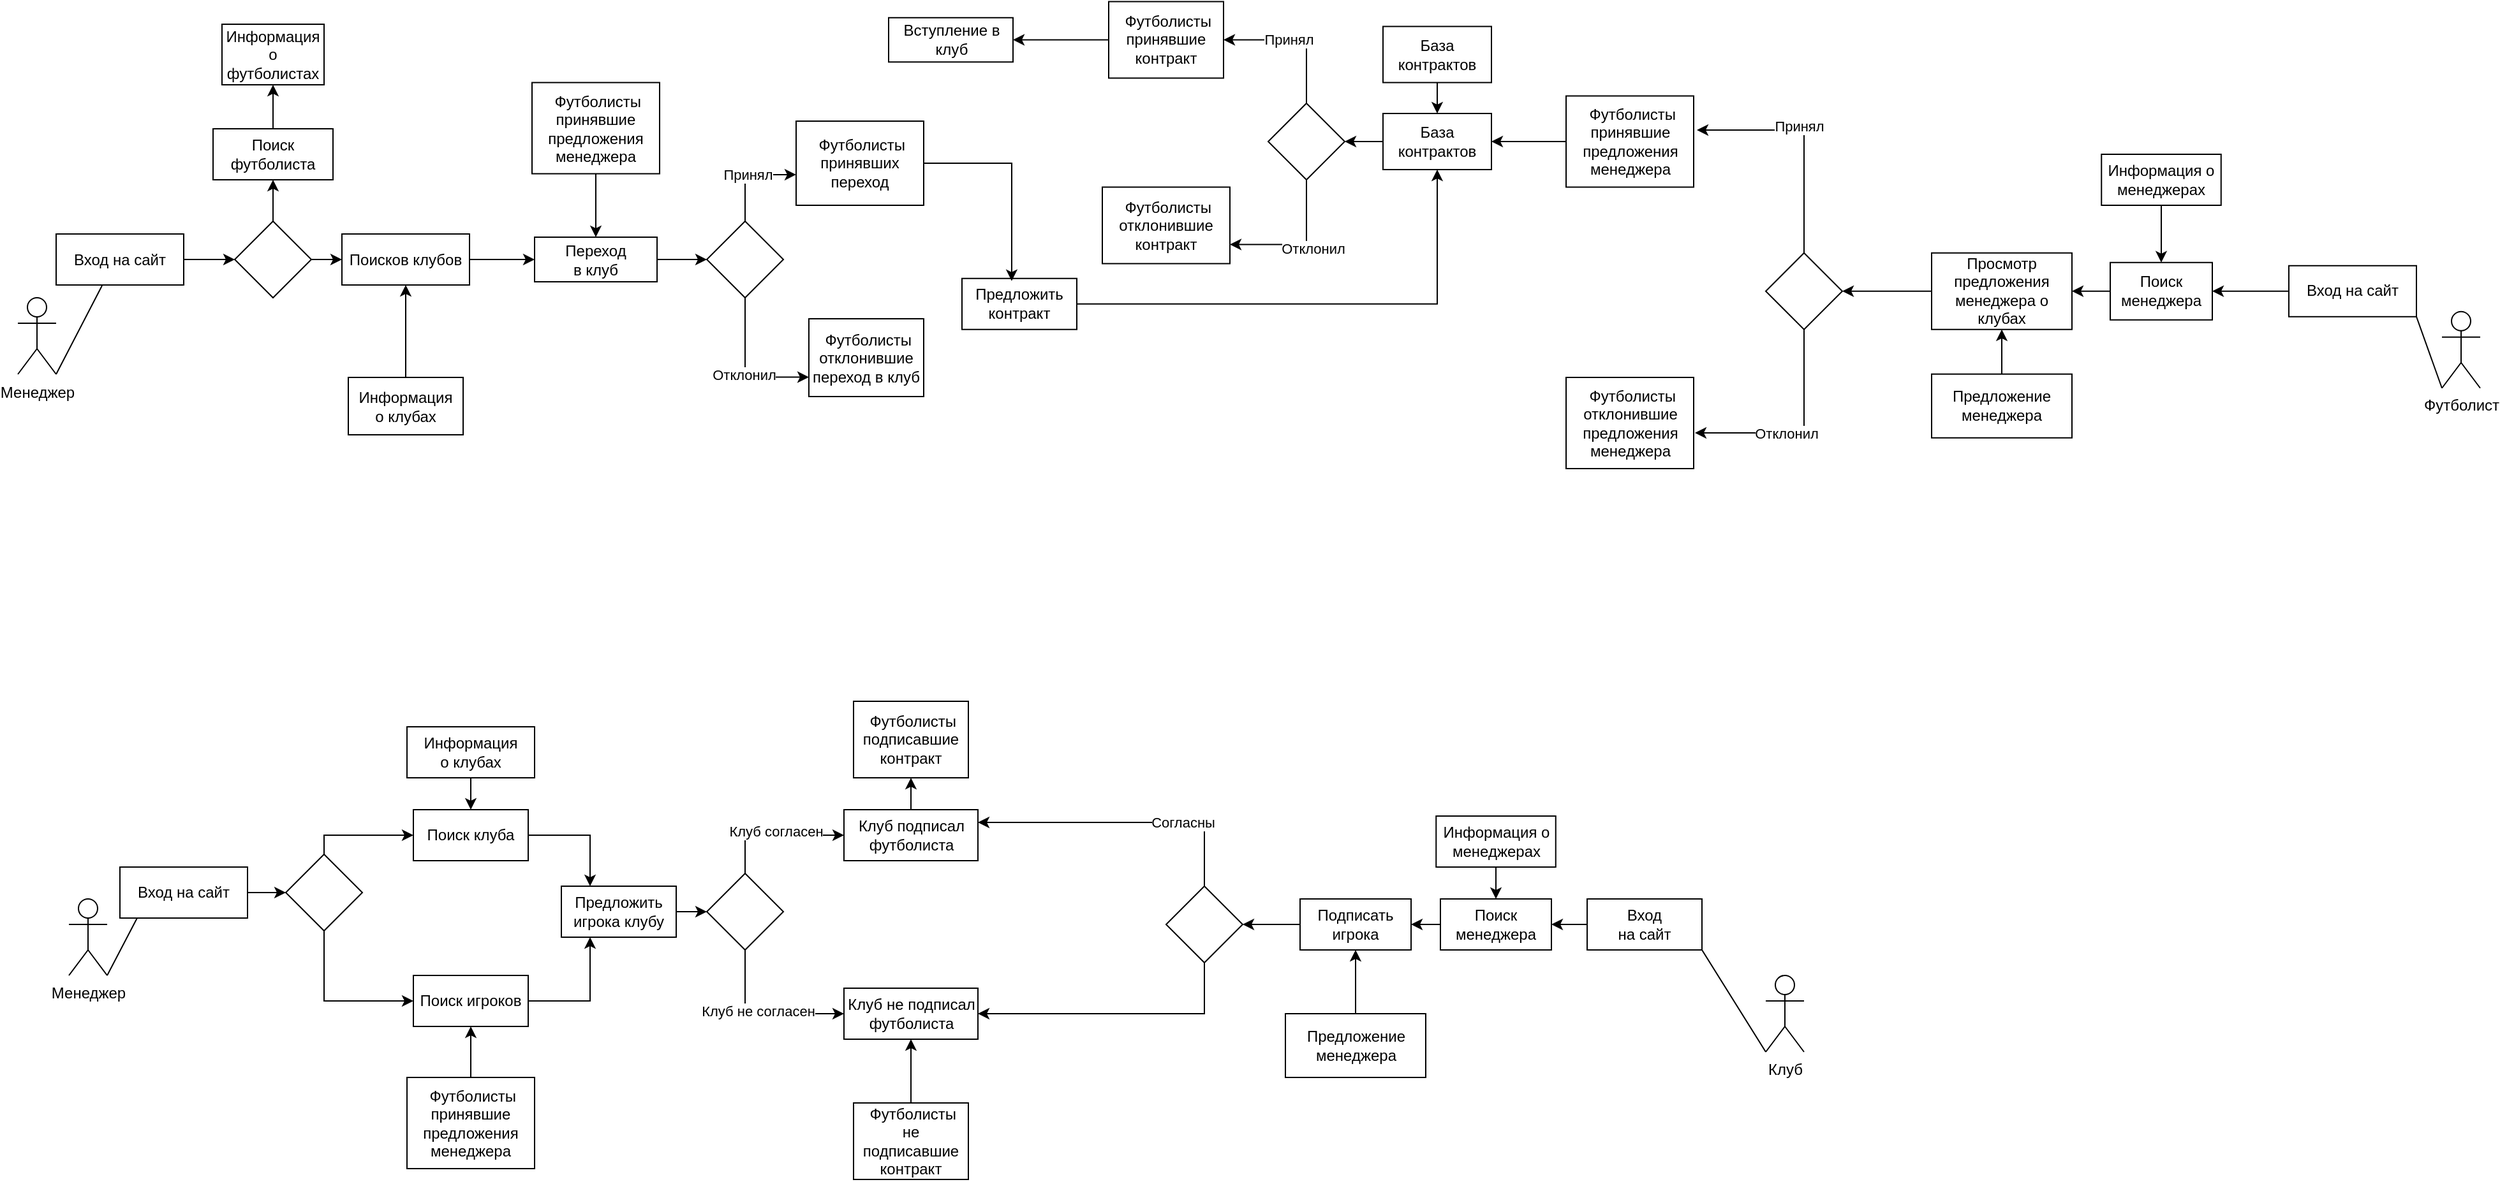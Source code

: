 <mxfile version="15.9.4" type="device" pages="2"><diagram id="Kd6FpQSvc8k47OfT94zk" name="Page-1"><mxGraphModel dx="1422" dy="762" grid="1" gridSize="10" guides="1" tooltips="1" connect="1" arrows="1" fold="1" page="1" pageScale="1" pageWidth="827" pageHeight="1169" math="0" shadow="0"><root><mxCell id="0"/><mxCell id="1" parent="0"/><mxCell id="1BQYp6ZSSE5NvDLDaz_q-97" value="Менеджер&lt;br&gt;" style="shape=umlActor;verticalLabelPosition=bottom;verticalAlign=top;html=1;outlineConnect=0;" parent="1" vertex="1"><mxGeometry x="20" y="248.5" width="30" height="60" as="geometry"/></mxCell><mxCell id="1BQYp6ZSSE5NvDLDaz_q-98" value="Вход на сайт" style="rounded=0;whiteSpace=wrap;html=1;" parent="1" vertex="1"><mxGeometry x="50" y="198.5" width="100" height="40" as="geometry"/></mxCell><mxCell id="1BQYp6ZSSE5NvDLDaz_q-99" value="Поиск&lt;br&gt;футболиста" style="rounded=0;whiteSpace=wrap;html=1;" parent="1" vertex="1"><mxGeometry x="173" y="116" width="94" height="40" as="geometry"/></mxCell><mxCell id="1BQYp6ZSSE5NvDLDaz_q-101" value="Информация&lt;br&gt;о футболистах" style="rounded=0;whiteSpace=wrap;html=1;" parent="1" vertex="1"><mxGeometry x="180" y="34" width="80" height="47.5" as="geometry"/></mxCell><mxCell id="rDL2SD6uhD3MmYDjRAub-15" value="" style="edgeStyle=orthogonalEdgeStyle;rounded=0;orthogonalLoop=1;jettySize=auto;html=1;" edge="1" parent="1" source="1BQYp6ZSSE5NvDLDaz_q-104" target="1BQYp6ZSSE5NvDLDaz_q-145"><mxGeometry relative="1" as="geometry"/></mxCell><mxCell id="1BQYp6ZSSE5NvDLDaz_q-104" value="Переход&lt;br&gt;в клуб" style="rounded=0;whiteSpace=wrap;html=1;" parent="1" vertex="1"><mxGeometry x="425" y="201" width="96" height="35" as="geometry"/></mxCell><mxCell id="1BQYp6ZSSE5NvDLDaz_q-105" style="edgeStyle=orthogonalEdgeStyle;rounded=0;orthogonalLoop=1;jettySize=auto;html=1;entryX=0.5;entryY=1;entryDx=0;entryDy=0;" parent="1" source="1BQYp6ZSSE5NvDLDaz_q-106" target="1BQYp6ZSSE5NvDLDaz_q-138" edge="1"><mxGeometry relative="1" as="geometry"/></mxCell><mxCell id="1BQYp6ZSSE5NvDLDaz_q-106" value="Информация&lt;br&gt;о клубах" style="rounded=0;whiteSpace=wrap;html=1;" parent="1" vertex="1"><mxGeometry x="279" y="311" width="90" height="45" as="geometry"/></mxCell><mxCell id="1BQYp6ZSSE5NvDLDaz_q-107" value="Футболист&lt;br&gt;" style="shape=umlActor;verticalLabelPosition=bottom;verticalAlign=top;html=1;outlineConnect=0;" parent="1" vertex="1"><mxGeometry x="1920" y="259.38" width="30" height="60" as="geometry"/></mxCell><mxCell id="1BQYp6ZSSE5NvDLDaz_q-109" value="Поиск&lt;br&gt;менеджера&lt;br&gt;" style="rounded=0;whiteSpace=wrap;html=1;" parent="1" vertex="1"><mxGeometry x="1660" y="220.88" width="80" height="45" as="geometry"/></mxCell><mxCell id="rDL2SD6uhD3MmYDjRAub-54" value="" style="edgeStyle=orthogonalEdgeStyle;rounded=0;orthogonalLoop=1;jettySize=auto;html=1;" edge="1" parent="1" source="1BQYp6ZSSE5NvDLDaz_q-111" target="1BQYp6ZSSE5NvDLDaz_q-109"><mxGeometry relative="1" as="geometry"/></mxCell><mxCell id="1BQYp6ZSSE5NvDLDaz_q-111" value="Информация о менеджерах&lt;br&gt;" style="rounded=0;whiteSpace=wrap;html=1;" parent="1" vertex="1"><mxGeometry x="1653.13" y="136" width="93.75" height="40" as="geometry"/></mxCell><mxCell id="rDL2SD6uhD3MmYDjRAub-22" value="" style="edgeStyle=orthogonalEdgeStyle;rounded=0;orthogonalLoop=1;jettySize=auto;html=1;" edge="1" parent="1" source="1BQYp6ZSSE5NvDLDaz_q-113" target="rDL2SD6uhD3MmYDjRAub-21"><mxGeometry relative="1" as="geometry"/></mxCell><mxCell id="1BQYp6ZSSE5NvDLDaz_q-113" value="Просмотр&lt;br&gt;предложения менеджера о клубах&lt;br&gt;" style="rounded=0;whiteSpace=wrap;html=1;" parent="1" vertex="1"><mxGeometry x="1520" y="213.38" width="110" height="60" as="geometry"/></mxCell><mxCell id="1BQYp6ZSSE5NvDLDaz_q-121" value="&amp;nbsp;Футболисты отклонившие&lt;br&gt;предложения&lt;br&gt;менеджера" style="rounded=0;whiteSpace=wrap;html=1;" parent="1" vertex="1"><mxGeometry x="1233.5" y="311" width="100" height="71.5" as="geometry"/></mxCell><mxCell id="1BQYp6ZSSE5NvDLDaz_q-127" style="edgeStyle=orthogonalEdgeStyle;rounded=0;orthogonalLoop=1;jettySize=auto;html=1;exitX=0.5;exitY=0;exitDx=0;exitDy=0;entryX=1;entryY=0.5;entryDx=0;entryDy=0;" parent="1" source="rDL2SD6uhD3MmYDjRAub-23" target="MPjLE14uqrJh6kyC45T2-15" edge="1"><mxGeometry relative="1" as="geometry"><Array as="points"><mxPoint x="1030" y="46"/></Array><mxPoint x="900" y="100" as="targetPoint"/><mxPoint x="1065" y="107.25" as="sourcePoint"/></mxGeometry></mxCell><mxCell id="1BQYp6ZSSE5NvDLDaz_q-128" value="Принял" style="edgeLabel;html=1;align=center;verticalAlign=middle;resizable=0;points=[];" parent="1BQYp6ZSSE5NvDLDaz_q-127" vertex="1" connectable="0"><mxGeometry x="0.103" y="-1" relative="1" as="geometry"><mxPoint as="offset"/></mxGeometry></mxCell><mxCell id="1BQYp6ZSSE5NvDLDaz_q-129" style="edgeStyle=orthogonalEdgeStyle;rounded=0;orthogonalLoop=1;jettySize=auto;html=1;exitX=0.5;exitY=1;exitDx=0;exitDy=0;entryX=1;entryY=0.75;entryDx=0;entryDy=0;" parent="1" source="rDL2SD6uhD3MmYDjRAub-23" target="1BQYp6ZSSE5NvDLDaz_q-134" edge="1"><mxGeometry relative="1" as="geometry"><mxPoint x="1065" y="157.25" as="sourcePoint"/><mxPoint x="1010" y="200" as="targetPoint"/><Array as="points"><mxPoint x="1040" y="205"/></Array></mxGeometry></mxCell><mxCell id="1BQYp6ZSSE5NvDLDaz_q-130" value="Отклонил" style="edgeLabel;html=1;align=center;verticalAlign=middle;resizable=0;points=[];" parent="1BQYp6ZSSE5NvDLDaz_q-129" vertex="1" connectable="0"><mxGeometry x="0.015" y="3" relative="1" as="geometry"><mxPoint as="offset"/></mxGeometry></mxCell><mxCell id="1BQYp6ZSSE5NvDLDaz_q-132" value="Вступление в клуб" style="rounded=0;whiteSpace=wrap;html=1;" parent="1" vertex="1"><mxGeometry x="702.5" y="28.88" width="97.5" height="34.75" as="geometry"/></mxCell><mxCell id="1BQYp6ZSSE5NvDLDaz_q-134" value="&amp;nbsp;Футболисты отклонившие&lt;br&gt;контракт" style="rounded=0;whiteSpace=wrap;html=1;" parent="1" vertex="1"><mxGeometry x="870" y="161.75" width="100" height="60" as="geometry"/></mxCell><mxCell id="rDL2SD6uhD3MmYDjRAub-32" value="" style="edgeStyle=orthogonalEdgeStyle;rounded=0;orthogonalLoop=1;jettySize=auto;html=1;" edge="1" parent="1" source="1BQYp6ZSSE5NvDLDaz_q-135" target="1BQYp6ZSSE5NvDLDaz_q-113"><mxGeometry relative="1" as="geometry"/></mxCell><mxCell id="1BQYp6ZSSE5NvDLDaz_q-135" value="Предложение менеджера" style="rounded=0;whiteSpace=wrap;html=1;" parent="1" vertex="1"><mxGeometry x="1520" y="308.38" width="110" height="50" as="geometry"/></mxCell><mxCell id="rDL2SD6uhD3MmYDjRAub-16" value="" style="edgeStyle=orthogonalEdgeStyle;rounded=0;orthogonalLoop=1;jettySize=auto;html=1;" edge="1" parent="1" source="1BQYp6ZSSE5NvDLDaz_q-138" target="1BQYp6ZSSE5NvDLDaz_q-104"><mxGeometry relative="1" as="geometry"/></mxCell><mxCell id="1BQYp6ZSSE5NvDLDaz_q-138" value="Поисков клубов" style="rounded=0;whiteSpace=wrap;html=1;" parent="1" vertex="1"><mxGeometry x="274" y="198.5" width="100" height="40" as="geometry"/></mxCell><mxCell id="1BQYp6ZSSE5NvDLDaz_q-141" style="edgeStyle=orthogonalEdgeStyle;rounded=0;orthogonalLoop=1;jettySize=auto;html=1;exitX=0.5;exitY=1;exitDx=0;exitDy=0;entryX=0;entryY=0.75;entryDx=0;entryDy=0;" parent="1" source="1BQYp6ZSSE5NvDLDaz_q-145" target="1BQYp6ZSSE5NvDLDaz_q-148" edge="1"><mxGeometry relative="1" as="geometry"/></mxCell><mxCell id="1BQYp6ZSSE5NvDLDaz_q-142" value="Отклонил" style="edgeLabel;html=1;align=center;verticalAlign=middle;resizable=0;points=[];" parent="1BQYp6ZSSE5NvDLDaz_q-141" vertex="1" connectable="0"><mxGeometry x="0.065" y="-1" relative="1" as="geometry"><mxPoint as="offset"/></mxGeometry></mxCell><mxCell id="1BQYp6ZSSE5NvDLDaz_q-145" value="" style="rhombus;whiteSpace=wrap;html=1;" parent="1" vertex="1"><mxGeometry x="560" y="188.5" width="60" height="60" as="geometry"/></mxCell><mxCell id="1BQYp6ZSSE5NvDLDaz_q-146" value="Предложить&lt;br&gt;контракт" style="rounded=0;whiteSpace=wrap;html=1;" parent="1" vertex="1"><mxGeometry x="760" y="233.38" width="90" height="40" as="geometry"/></mxCell><mxCell id="1BQYp6ZSSE5NvDLDaz_q-148" value="&amp;nbsp;Футболисты отклонившие&lt;br&gt;переход в клуб" style="rounded=0;whiteSpace=wrap;html=1;" parent="1" vertex="1"><mxGeometry x="640" y="265" width="90" height="61" as="geometry"/></mxCell><mxCell id="1BQYp6ZSSE5NvDLDaz_q-152" value="Клуб" style="shape=umlActor;verticalLabelPosition=bottom;verticalAlign=top;html=1;outlineConnect=0;" parent="1" vertex="1"><mxGeometry x="1390" y="780" width="30" height="60" as="geometry"/></mxCell><mxCell id="rDL2SD6uhD3MmYDjRAub-79" value="" style="edgeStyle=orthogonalEdgeStyle;rounded=0;orthogonalLoop=1;jettySize=auto;html=1;" edge="1" parent="1" source="1BQYp6ZSSE5NvDLDaz_q-153" target="1BQYp6ZSSE5NvDLDaz_q-155"><mxGeometry relative="1" as="geometry"/></mxCell><mxCell id="1BQYp6ZSSE5NvDLDaz_q-153" value="Вход&lt;br&gt;на сайт" style="rounded=0;whiteSpace=wrap;html=1;" parent="1" vertex="1"><mxGeometry x="1250" y="720" width="90" height="40" as="geometry"/></mxCell><mxCell id="rDL2SD6uhD3MmYDjRAub-87" value="" style="edgeStyle=orthogonalEdgeStyle;rounded=0;orthogonalLoop=1;jettySize=auto;html=1;" edge="1" parent="1" source="1BQYp6ZSSE5NvDLDaz_q-155" target="rDL2SD6uhD3MmYDjRAub-86"><mxGeometry relative="1" as="geometry"/></mxCell><mxCell id="1BQYp6ZSSE5NvDLDaz_q-155" value="Поиск&lt;br&gt;менеджера" style="rounded=0;whiteSpace=wrap;html=1;" parent="1" vertex="1"><mxGeometry x="1135" y="720" width="87" height="40" as="geometry"/></mxCell><mxCell id="1BQYp6ZSSE5NvDLDaz_q-157" value="" style="endArrow=none;html=1;entryX=1;entryY=1;entryDx=0;entryDy=0;exitX=0;exitY=1;exitDx=0;exitDy=0;exitPerimeter=0;" parent="1" source="1BQYp6ZSSE5NvDLDaz_q-152" target="1BQYp6ZSSE5NvDLDaz_q-153" edge="1"><mxGeometry width="50" height="50" relative="1" as="geometry"><mxPoint x="1290" y="870" as="sourcePoint"/><mxPoint x="1340" y="820" as="targetPoint"/></mxGeometry></mxCell><mxCell id="1BQYp6ZSSE5NvDLDaz_q-160" value="Менеджер" style="shape=umlActor;verticalLabelPosition=bottom;verticalAlign=top;html=1;outlineConnect=0;" parent="1" vertex="1"><mxGeometry x="60" y="720" width="30" height="60" as="geometry"/></mxCell><mxCell id="1BQYp6ZSSE5NvDLDaz_q-164" value="" style="endArrow=none;html=1;entryX=0.14;entryY=0.975;entryDx=0;entryDy=0;exitX=1;exitY=1;exitDx=0;exitDy=0;exitPerimeter=0;entryPerimeter=0;" parent="1" source="1BQYp6ZSSE5NvDLDaz_q-160" target="rDL2SD6uhD3MmYDjRAub-20" edge="1"><mxGeometry width="50" height="50" relative="1" as="geometry"><mxPoint x="205" y="805" as="sourcePoint"/><mxPoint x="135" y="765" as="targetPoint"/></mxGeometry></mxCell><mxCell id="1BQYp6ZSSE5NvDLDaz_q-165" style="edgeStyle=orthogonalEdgeStyle;rounded=0;orthogonalLoop=1;jettySize=auto;html=1;exitX=1;exitY=0.5;exitDx=0;exitDy=0;entryX=0.25;entryY=0;entryDx=0;entryDy=0;" parent="1" source="1BQYp6ZSSE5NvDLDaz_q-166" target="1BQYp6ZSSE5NvDLDaz_q-173" edge="1"><mxGeometry relative="1" as="geometry"/></mxCell><mxCell id="1BQYp6ZSSE5NvDLDaz_q-166" value="Поиск клуба" style="rounded=0;whiteSpace=wrap;html=1;" parent="1" vertex="1"><mxGeometry x="330" y="650" width="90" height="40" as="geometry"/></mxCell><mxCell id="rDL2SD6uhD3MmYDjRAub-30" value="" style="edgeStyle=orthogonalEdgeStyle;rounded=0;orthogonalLoop=1;jettySize=auto;html=1;" edge="1" parent="1" source="1BQYp6ZSSE5NvDLDaz_q-168" target="1BQYp6ZSSE5NvDLDaz_q-166"><mxGeometry relative="1" as="geometry"/></mxCell><mxCell id="1BQYp6ZSSE5NvDLDaz_q-168" value="Информация&lt;br&gt;о клубах&lt;br&gt;" style="rounded=0;whiteSpace=wrap;html=1;" parent="1" vertex="1"><mxGeometry x="325" y="585" width="100" height="40" as="geometry"/></mxCell><mxCell id="1BQYp6ZSSE5NvDLDaz_q-172" style="edgeStyle=orthogonalEdgeStyle;rounded=0;orthogonalLoop=1;jettySize=auto;html=1;entryX=0;entryY=0.5;entryDx=0;entryDy=0;" parent="1" source="1BQYp6ZSSE5NvDLDaz_q-173" target="1BQYp6ZSSE5NvDLDaz_q-179" edge="1"><mxGeometry relative="1" as="geometry"/></mxCell><mxCell id="1BQYp6ZSSE5NvDLDaz_q-173" value="Предложить игрока клубу" style="rounded=0;whiteSpace=wrap;html=1;" parent="1" vertex="1"><mxGeometry x="446" y="710" width="90" height="40" as="geometry"/></mxCell><mxCell id="1BQYp6ZSSE5NvDLDaz_q-175" style="edgeStyle=orthogonalEdgeStyle;rounded=0;orthogonalLoop=1;jettySize=auto;html=1;exitX=0.5;exitY=0;exitDx=0;exitDy=0;entryX=0;entryY=0.5;entryDx=0;entryDy=0;" parent="1" source="1BQYp6ZSSE5NvDLDaz_q-179" target="1BQYp6ZSSE5NvDLDaz_q-180" edge="1"><mxGeometry relative="1" as="geometry"/></mxCell><mxCell id="1BQYp6ZSSE5NvDLDaz_q-176" value="Клуб согласен" style="edgeLabel;html=1;align=center;verticalAlign=middle;resizable=0;points=[];" parent="1BQYp6ZSSE5NvDLDaz_q-175" vertex="1" connectable="0"><mxGeometry x="0.005" y="3" relative="1" as="geometry"><mxPoint as="offset"/></mxGeometry></mxCell><mxCell id="1BQYp6ZSSE5NvDLDaz_q-179" value="" style="rhombus;whiteSpace=wrap;html=1;" parent="1" vertex="1"><mxGeometry x="560" y="700" width="60" height="60" as="geometry"/></mxCell><mxCell id="rDL2SD6uhD3MmYDjRAub-68" value="" style="edgeStyle=orthogonalEdgeStyle;rounded=0;orthogonalLoop=1;jettySize=auto;html=1;" edge="1" parent="1" source="1BQYp6ZSSE5NvDLDaz_q-180" target="rDL2SD6uhD3MmYDjRAub-63"><mxGeometry relative="1" as="geometry"/></mxCell><mxCell id="1BQYp6ZSSE5NvDLDaz_q-180" value="Клуб подписал&lt;br&gt;футболиста" style="rounded=0;whiteSpace=wrap;html=1;" parent="1" vertex="1"><mxGeometry x="667.5" y="650" width="105" height="40" as="geometry"/></mxCell><mxCell id="1BQYp6ZSSE5NvDLDaz_q-185" style="edgeStyle=orthogonalEdgeStyle;rounded=0;orthogonalLoop=1;jettySize=auto;html=1;exitX=0.5;exitY=0;exitDx=0;exitDy=0;entryX=1;entryY=0.25;entryDx=0;entryDy=0;" parent="1" source="rDL2SD6uhD3MmYDjRAub-89" target="1BQYp6ZSSE5NvDLDaz_q-180" edge="1"><mxGeometry relative="1" as="geometry"><mxPoint x="965" y="717.5" as="sourcePoint"/></mxGeometry></mxCell><mxCell id="rDL2SD6uhD3MmYDjRAub-90" value="Согласны" style="edgeLabel;html=1;align=center;verticalAlign=middle;resizable=0;points=[];" vertex="1" connectable="0" parent="1BQYp6ZSSE5NvDLDaz_q-185"><mxGeometry x="-0.411" relative="1" as="geometry"><mxPoint as="offset"/></mxGeometry></mxCell><mxCell id="MPjLE14uqrJh6kyC45T2-1" value="" style="rhombus;whiteSpace=wrap;html=1;" parent="1" vertex="1"><mxGeometry x="190" y="188.5" width="60" height="60" as="geometry"/></mxCell><mxCell id="MPjLE14uqrJh6kyC45T2-4" value="" style="endArrow=classic;html=1;rounded=0;entryX=0.5;entryY=1;entryDx=0;entryDy=0;exitX=0.5;exitY=0;exitDx=0;exitDy=0;" parent="1" source="MPjLE14uqrJh6kyC45T2-1" target="1BQYp6ZSSE5NvDLDaz_q-99" edge="1"><mxGeometry width="50" height="50" relative="1" as="geometry"><mxPoint x="150" y="220" as="sourcePoint"/><mxPoint x="200" y="170" as="targetPoint"/></mxGeometry></mxCell><mxCell id="MPjLE14uqrJh6kyC45T2-5" value="" style="endArrow=classic;html=1;rounded=0;entryX=0.5;entryY=1;entryDx=0;entryDy=0;exitX=0.5;exitY=0;exitDx=0;exitDy=0;" parent="1" source="1BQYp6ZSSE5NvDLDaz_q-99" target="1BQYp6ZSSE5NvDLDaz_q-101" edge="1"><mxGeometry width="50" height="50" relative="1" as="geometry"><mxPoint x="90" y="180" as="sourcePoint"/><mxPoint x="140" y="130" as="targetPoint"/></mxGeometry></mxCell><mxCell id="MPjLE14uqrJh6kyC45T2-6" value="" style="endArrow=classic;html=1;rounded=0;entryX=0;entryY=0.5;entryDx=0;entryDy=0;exitX=1;exitY=0.5;exitDx=0;exitDy=0;" parent="1" source="MPjLE14uqrJh6kyC45T2-1" target="1BQYp6ZSSE5NvDLDaz_q-138" edge="1"><mxGeometry width="50" height="50" relative="1" as="geometry"><mxPoint x="200" y="340" as="sourcePoint"/><mxPoint x="250" y="290" as="targetPoint"/></mxGeometry></mxCell><mxCell id="MPjLE14uqrJh6kyC45T2-13" value="&amp;nbsp;Футболисты&lt;br&gt;принявших переход" style="rounded=0;whiteSpace=wrap;html=1;" parent="1" vertex="1"><mxGeometry x="630" y="110" width="100" height="66" as="geometry"/></mxCell><mxCell id="MPjLE14uqrJh6kyC45T2-15" value="&amp;nbsp;Футболисты&lt;br&gt;принявшие контракт" style="rounded=0;whiteSpace=wrap;html=1;" parent="1" vertex="1"><mxGeometry x="875" y="16.25" width="90" height="60" as="geometry"/></mxCell><mxCell id="MPjLE14uqrJh6kyC45T2-16" value="" style="endArrow=classic;html=1;rounded=0;entryX=1;entryY=0.5;entryDx=0;entryDy=0;exitX=0;exitY=0.5;exitDx=0;exitDy=0;" parent="1" source="MPjLE14uqrJh6kyC45T2-15" target="1BQYp6ZSSE5NvDLDaz_q-132" edge="1"><mxGeometry width="50" height="50" relative="1" as="geometry"><mxPoint x="850" y="120" as="sourcePoint"/><mxPoint x="900" y="70" as="targetPoint"/></mxGeometry></mxCell><mxCell id="rDL2SD6uhD3MmYDjRAub-53" value="" style="edgeStyle=orthogonalEdgeStyle;rounded=0;orthogonalLoop=1;jettySize=auto;html=1;" edge="1" parent="1" source="MPjLE14uqrJh6kyC45T2-19" target="rDL2SD6uhD3MmYDjRAub-36"><mxGeometry relative="1" as="geometry"/></mxCell><mxCell id="MPjLE14uqrJh6kyC45T2-19" value="База &lt;br&gt;контрактов" style="rounded=0;whiteSpace=wrap;html=1;" parent="1" vertex="1"><mxGeometry x="1090" y="35.75" width="85" height="44" as="geometry"/></mxCell><mxCell id="eoF4LN6SaULlNVeUeDmT-4" value="Принял" style="endArrow=classic;html=1;rounded=0;exitX=0.5;exitY=0;exitDx=0;exitDy=0;edgeStyle=orthogonalEdgeStyle;entryX=0;entryY=0.636;entryDx=0;entryDy=0;entryPerimeter=0;" parent="1" source="1BQYp6ZSSE5NvDLDaz_q-145" target="MPjLE14uqrJh6kyC45T2-13" edge="1"><mxGeometry width="50" height="50" relative="1" as="geometry"><mxPoint x="530" y="170" as="sourcePoint"/><mxPoint x="580" y="120" as="targetPoint"/></mxGeometry></mxCell><mxCell id="eoF4LN6SaULlNVeUeDmT-13" value="" style="endArrow=classic;html=1;rounded=0;edgeStyle=orthogonalEdgeStyle;exitX=1;exitY=0.5;exitDx=0;exitDy=0;entryX=0.433;entryY=0.05;entryDx=0;entryDy=0;entryPerimeter=0;" parent="1" source="MPjLE14uqrJh6kyC45T2-13" target="1BQYp6ZSSE5NvDLDaz_q-146" edge="1"><mxGeometry width="50" height="50" relative="1" as="geometry"><mxPoint x="770" y="160" as="sourcePoint"/><mxPoint x="820" y="110" as="targetPoint"/></mxGeometry></mxCell><mxCell id="eoF4LN6SaULlNVeUeDmT-15" value="" style="endArrow=classic;html=1;rounded=0;edgeStyle=orthogonalEdgeStyle;exitX=0.5;exitY=1;exitDx=0;exitDy=0;entryX=1.01;entryY=0.608;entryDx=0;entryDy=0;entryPerimeter=0;" parent="1" source="rDL2SD6uhD3MmYDjRAub-21" target="1BQYp6ZSSE5NvDLDaz_q-121" edge="1"><mxGeometry width="50" height="50" relative="1" as="geometry"><mxPoint x="1421.5" y="278.38" as="sourcePoint"/><mxPoint x="1430" y="308.38" as="targetPoint"/></mxGeometry></mxCell><mxCell id="rDL2SD6uhD3MmYDjRAub-51" value="Отклонил" style="edgeLabel;html=1;align=center;verticalAlign=middle;resizable=0;points=[];" vertex="1" connectable="0" parent="eoF4LN6SaULlNVeUeDmT-15"><mxGeometry x="0.142" relative="1" as="geometry"><mxPoint as="offset"/></mxGeometry></mxCell><mxCell id="rDL2SD6uhD3MmYDjRAub-2" value="" style="endArrow=classic;html=1;rounded=0;exitX=1;exitY=0.5;exitDx=0;exitDy=0;entryX=0;entryY=0.5;entryDx=0;entryDy=0;" edge="1" parent="1" source="1BQYp6ZSSE5NvDLDaz_q-98" target="MPjLE14uqrJh6kyC45T2-1"><mxGeometry width="50" height="50" relative="1" as="geometry"><mxPoint x="150" y="320" as="sourcePoint"/><mxPoint x="200" y="270" as="targetPoint"/></mxGeometry></mxCell><mxCell id="rDL2SD6uhD3MmYDjRAub-3" value="" style="endArrow=none;html=1;rounded=0;exitX=1;exitY=1;exitDx=0;exitDy=0;exitPerimeter=0;entryX=0.36;entryY=1.013;entryDx=0;entryDy=0;entryPerimeter=0;" edge="1" parent="1" source="1BQYp6ZSSE5NvDLDaz_q-97" target="1BQYp6ZSSE5NvDLDaz_q-98"><mxGeometry width="50" height="50" relative="1" as="geometry"><mxPoint x="90" y="320" as="sourcePoint"/><mxPoint x="140" y="270" as="targetPoint"/></mxGeometry></mxCell><mxCell id="rDL2SD6uhD3MmYDjRAub-6" value="" style="endArrow=classic;html=1;rounded=0;entryX=1;entryY=0.5;entryDx=0;entryDy=0;exitX=0;exitY=0.5;exitDx=0;exitDy=0;" edge="1" parent="1" source="1BQYp6ZSSE5NvDLDaz_q-109" target="1BQYp6ZSSE5NvDLDaz_q-113"><mxGeometry width="50" height="50" relative="1" as="geometry"><mxPoint x="1700" y="378.38" as="sourcePoint"/><mxPoint x="1750" y="328.38" as="targetPoint"/></mxGeometry></mxCell><mxCell id="rDL2SD6uhD3MmYDjRAub-19" value="" style="edgeStyle=orthogonalEdgeStyle;rounded=0;orthogonalLoop=1;jettySize=auto;html=1;" edge="1" parent="1" source="rDL2SD6uhD3MmYDjRAub-17" target="1BQYp6ZSSE5NvDLDaz_q-109"><mxGeometry relative="1" as="geometry"/></mxCell><mxCell id="rDL2SD6uhD3MmYDjRAub-17" value="Вход на сайт" style="rounded=0;whiteSpace=wrap;html=1;" vertex="1" parent="1"><mxGeometry x="1800" y="223.38" width="100" height="40" as="geometry"/></mxCell><mxCell id="rDL2SD6uhD3MmYDjRAub-18" value="" style="endArrow=none;html=1;rounded=0;entryX=0;entryY=1;entryDx=0;entryDy=0;entryPerimeter=0;exitX=1;exitY=1;exitDx=0;exitDy=0;" edge="1" parent="1" source="rDL2SD6uhD3MmYDjRAub-17" target="1BQYp6ZSSE5NvDLDaz_q-107"><mxGeometry width="50" height="50" relative="1" as="geometry"><mxPoint x="1850" y="458.38" as="sourcePoint"/><mxPoint x="1900" y="408.38" as="targetPoint"/></mxGeometry></mxCell><mxCell id="rDL2SD6uhD3MmYDjRAub-20" value="Вход на сайт" style="rounded=0;whiteSpace=wrap;html=1;" vertex="1" parent="1"><mxGeometry x="100" y="695" width="100" height="40" as="geometry"/></mxCell><mxCell id="rDL2SD6uhD3MmYDjRAub-21" value="" style="rhombus;whiteSpace=wrap;html=1;" vertex="1" parent="1"><mxGeometry x="1390" y="213.38" width="60" height="60" as="geometry"/></mxCell><mxCell id="rDL2SD6uhD3MmYDjRAub-23" value="" style="rhombus;whiteSpace=wrap;html=1;" vertex="1" parent="1"><mxGeometry x="1000" y="96" width="60" height="60" as="geometry"/></mxCell><mxCell id="rDL2SD6uhD3MmYDjRAub-27" value="" style="rhombus;whiteSpace=wrap;html=1;" vertex="1" parent="1"><mxGeometry x="230" y="685" width="60" height="60" as="geometry"/></mxCell><mxCell id="rDL2SD6uhD3MmYDjRAub-28" value="Поиск игроков" style="rounded=0;whiteSpace=wrap;html=1;" vertex="1" parent="1"><mxGeometry x="330" y="780" width="90" height="40" as="geometry"/></mxCell><mxCell id="rDL2SD6uhD3MmYDjRAub-33" value="" style="endArrow=classic;html=1;rounded=0;exitX=1;exitY=0.5;exitDx=0;exitDy=0;entryX=0;entryY=0.5;entryDx=0;entryDy=0;" edge="1" parent="1" source="rDL2SD6uhD3MmYDjRAub-20" target="rDL2SD6uhD3MmYDjRAub-27"><mxGeometry width="50" height="50" relative="1" as="geometry"><mxPoint x="200" y="820" as="sourcePoint"/><mxPoint x="250" y="770" as="targetPoint"/></mxGeometry></mxCell><mxCell id="rDL2SD6uhD3MmYDjRAub-34" value="" style="endArrow=classic;html=1;rounded=0;edgeStyle=orthogonalEdgeStyle;exitX=0.5;exitY=1;exitDx=0;exitDy=0;entryX=0;entryY=0.5;entryDx=0;entryDy=0;" edge="1" parent="1" source="rDL2SD6uhD3MmYDjRAub-27" target="rDL2SD6uhD3MmYDjRAub-28"><mxGeometry width="50" height="50" relative="1" as="geometry"><mxPoint x="260" y="830" as="sourcePoint"/><mxPoint x="300" y="780" as="targetPoint"/></mxGeometry></mxCell><mxCell id="rDL2SD6uhD3MmYDjRAub-35" value="" style="endArrow=classic;html=1;rounded=0;edgeStyle=orthogonalEdgeStyle;exitX=0.5;exitY=0;exitDx=0;exitDy=0;entryX=0;entryY=0.5;entryDx=0;entryDy=0;" edge="1" parent="1" source="rDL2SD6uhD3MmYDjRAub-27" target="1BQYp6ZSSE5NvDLDaz_q-166"><mxGeometry width="50" height="50" relative="1" as="geometry"><mxPoint x="240" y="657.5" as="sourcePoint"/><mxPoint x="310" y="682.5" as="targetPoint"/></mxGeometry></mxCell><mxCell id="rDL2SD6uhD3MmYDjRAub-36" value="База &lt;br&gt;контрактов" style="rounded=0;whiteSpace=wrap;html=1;" vertex="1" parent="1"><mxGeometry x="1090" y="104" width="85" height="44" as="geometry"/></mxCell><mxCell id="rDL2SD6uhD3MmYDjRAub-45" value="" style="edgeStyle=orthogonalEdgeStyle;rounded=0;orthogonalLoop=1;jettySize=auto;html=1;" edge="1" parent="1" source="rDL2SD6uhD3MmYDjRAub-41" target="rDL2SD6uhD3MmYDjRAub-36"><mxGeometry relative="1" as="geometry"/></mxCell><mxCell id="rDL2SD6uhD3MmYDjRAub-41" value="&amp;nbsp;Футболисты принявшие&lt;br&gt;предложения&lt;br&gt;менеджера" style="rounded=0;whiteSpace=wrap;html=1;" vertex="1" parent="1"><mxGeometry x="1233.5" y="90.25" width="100" height="71.5" as="geometry"/></mxCell><mxCell id="rDL2SD6uhD3MmYDjRAub-46" value="" style="endArrow=classic;html=1;rounded=0;edgeStyle=orthogonalEdgeStyle;exitX=1;exitY=0.5;exitDx=0;exitDy=0;entryX=0.5;entryY=1;entryDx=0;entryDy=0;" edge="1" parent="1" source="1BQYp6ZSSE5NvDLDaz_q-146" target="rDL2SD6uhD3MmYDjRAub-36"><mxGeometry width="50" height="50" relative="1" as="geometry"><mxPoint x="950" y="340" as="sourcePoint"/><mxPoint x="1000" y="290" as="targetPoint"/></mxGeometry></mxCell><mxCell id="rDL2SD6uhD3MmYDjRAub-47" value="" style="endArrow=classic;html=1;rounded=0;entryX=1;entryY=0.5;entryDx=0;entryDy=0;exitX=0;exitY=0.5;exitDx=0;exitDy=0;" edge="1" parent="1" source="rDL2SD6uhD3MmYDjRAub-36" target="rDL2SD6uhD3MmYDjRAub-23"><mxGeometry width="50" height="50" relative="1" as="geometry"><mxPoint x="1040" y="390" as="sourcePoint"/><mxPoint x="1090" y="340" as="targetPoint"/></mxGeometry></mxCell><mxCell id="rDL2SD6uhD3MmYDjRAub-49" value="" style="endArrow=classic;html=1;rounded=0;edgeStyle=orthogonalEdgeStyle;exitX=0.5;exitY=0;exitDx=0;exitDy=0;entryX=1.025;entryY=0.374;entryDx=0;entryDy=0;entryPerimeter=0;" edge="1" parent="1" source="rDL2SD6uhD3MmYDjRAub-21" target="rDL2SD6uhD3MmYDjRAub-41"><mxGeometry width="50" height="50" relative="1" as="geometry"><mxPoint x="1450" y="140.66" as="sourcePoint"/><mxPoint x="1364.5" y="221.752" as="targetPoint"/><Array as="points"><mxPoint x="1420" y="117"/></Array></mxGeometry></mxCell><mxCell id="rDL2SD6uhD3MmYDjRAub-52" value="Принял" style="edgeLabel;html=1;align=center;verticalAlign=middle;resizable=0;points=[];" vertex="1" connectable="0" parent="rDL2SD6uhD3MmYDjRAub-49"><mxGeometry x="0.113" y="-3" relative="1" as="geometry"><mxPoint as="offset"/></mxGeometry></mxCell><mxCell id="rDL2SD6uhD3MmYDjRAub-62" style="edgeStyle=orthogonalEdgeStyle;rounded=0;orthogonalLoop=1;jettySize=auto;html=1;exitX=1;exitY=0.5;exitDx=0;exitDy=0;entryX=0.25;entryY=1;entryDx=0;entryDy=0;" edge="1" parent="1" source="rDL2SD6uhD3MmYDjRAub-28" target="1BQYp6ZSSE5NvDLDaz_q-173"><mxGeometry relative="1" as="geometry"><mxPoint x="446" y="800" as="sourcePoint"/><mxPoint x="494.5" y="840" as="targetPoint"/></mxGeometry></mxCell><mxCell id="rDL2SD6uhD3MmYDjRAub-63" value="&amp;nbsp;Футболисты&lt;br&gt;подписавшие контракт" style="rounded=0;whiteSpace=wrap;html=1;" vertex="1" parent="1"><mxGeometry x="675" y="565" width="90" height="60" as="geometry"/></mxCell><mxCell id="rDL2SD6uhD3MmYDjRAub-70" value="" style="edgeStyle=orthogonalEdgeStyle;rounded=0;orthogonalLoop=1;jettySize=auto;html=1;" edge="1" parent="1" source="rDL2SD6uhD3MmYDjRAub-69" target="1BQYp6ZSSE5NvDLDaz_q-104"><mxGeometry relative="1" as="geometry"/></mxCell><mxCell id="rDL2SD6uhD3MmYDjRAub-69" value="&amp;nbsp;Футболисты принявшие&lt;br&gt;предложения&lt;br&gt;менеджера" style="rounded=0;whiteSpace=wrap;html=1;" vertex="1" parent="1"><mxGeometry x="423" y="79.75" width="100" height="71.5" as="geometry"/></mxCell><mxCell id="rDL2SD6uhD3MmYDjRAub-72" value="" style="edgeStyle=orthogonalEdgeStyle;rounded=0;orthogonalLoop=1;jettySize=auto;html=1;" edge="1" parent="1" source="rDL2SD6uhD3MmYDjRAub-71" target="rDL2SD6uhD3MmYDjRAub-28"><mxGeometry relative="1" as="geometry"/></mxCell><mxCell id="rDL2SD6uhD3MmYDjRAub-71" value="&amp;nbsp;Футболисты принявшие&lt;br&gt;предложения&lt;br&gt;менеджера" style="rounded=0;whiteSpace=wrap;html=1;" vertex="1" parent="1"><mxGeometry x="325" y="860" width="100" height="71.5" as="geometry"/></mxCell><mxCell id="rDL2SD6uhD3MmYDjRAub-77" value="" style="edgeStyle=orthogonalEdgeStyle;rounded=0;orthogonalLoop=1;jettySize=auto;html=1;" edge="1" parent="1" source="rDL2SD6uhD3MmYDjRAub-73" target="rDL2SD6uhD3MmYDjRAub-76"><mxGeometry relative="1" as="geometry"/></mxCell><mxCell id="rDL2SD6uhD3MmYDjRAub-73" value="&amp;nbsp;Футболисты&lt;br&gt;не подписавшие контракт" style="rounded=0;whiteSpace=wrap;html=1;" vertex="1" parent="1"><mxGeometry x="675" y="880" width="90" height="60" as="geometry"/></mxCell><mxCell id="rDL2SD6uhD3MmYDjRAub-75" value="" style="endArrow=classic;html=1;rounded=0;edgeStyle=orthogonalEdgeStyle;exitX=0.5;exitY=1;exitDx=0;exitDy=0;entryX=0;entryY=0.5;entryDx=0;entryDy=0;" edge="1" parent="1" source="1BQYp6ZSSE5NvDLDaz_q-179" target="rDL2SD6uhD3MmYDjRAub-76"><mxGeometry width="50" height="50" relative="1" as="geometry"><mxPoint x="590" y="860" as="sourcePoint"/><mxPoint x="640" y="810" as="targetPoint"/></mxGeometry></mxCell><mxCell id="rDL2SD6uhD3MmYDjRAub-78" value="Клуб не согласен" style="edgeLabel;html=1;align=center;verticalAlign=middle;resizable=0;points=[];" vertex="1" connectable="0" parent="rDL2SD6uhD3MmYDjRAub-75"><mxGeometry x="-0.059" y="2" relative="1" as="geometry"><mxPoint as="offset"/></mxGeometry></mxCell><mxCell id="rDL2SD6uhD3MmYDjRAub-76" value="Клуб не подписал&lt;br&gt;футболиста" style="rounded=0;whiteSpace=wrap;html=1;" vertex="1" parent="1"><mxGeometry x="667.5" y="790" width="105" height="40" as="geometry"/></mxCell><mxCell id="rDL2SD6uhD3MmYDjRAub-84" value="" style="edgeStyle=orthogonalEdgeStyle;rounded=0;orthogonalLoop=1;jettySize=auto;html=1;" edge="1" parent="1" source="rDL2SD6uhD3MmYDjRAub-81" target="1BQYp6ZSSE5NvDLDaz_q-155"><mxGeometry relative="1" as="geometry"/></mxCell><mxCell id="rDL2SD6uhD3MmYDjRAub-81" value="Информация о менеджерах&lt;br&gt;" style="rounded=0;whiteSpace=wrap;html=1;" vertex="1" parent="1"><mxGeometry x="1131.63" y="655" width="93.75" height="40" as="geometry"/></mxCell><mxCell id="rDL2SD6uhD3MmYDjRAub-88" value="" style="edgeStyle=orthogonalEdgeStyle;rounded=0;orthogonalLoop=1;jettySize=auto;html=1;" edge="1" parent="1" source="rDL2SD6uhD3MmYDjRAub-85" target="rDL2SD6uhD3MmYDjRAub-86"><mxGeometry relative="1" as="geometry"/></mxCell><mxCell id="rDL2SD6uhD3MmYDjRAub-85" value="Предложение менеджера" style="rounded=0;whiteSpace=wrap;html=1;" vertex="1" parent="1"><mxGeometry x="1013.5" y="810" width="110" height="50" as="geometry"/></mxCell><mxCell id="rDL2SD6uhD3MmYDjRAub-91" value="" style="edgeStyle=orthogonalEdgeStyle;rounded=0;orthogonalLoop=1;jettySize=auto;html=1;" edge="1" parent="1" source="rDL2SD6uhD3MmYDjRAub-86" target="rDL2SD6uhD3MmYDjRAub-89"><mxGeometry relative="1" as="geometry"/></mxCell><mxCell id="rDL2SD6uhD3MmYDjRAub-86" value="Подписать&lt;br&gt;игрока" style="rounded=0;whiteSpace=wrap;html=1;" vertex="1" parent="1"><mxGeometry x="1025" y="720" width="87" height="40" as="geometry"/></mxCell><mxCell id="rDL2SD6uhD3MmYDjRAub-89" value="" style="rhombus;whiteSpace=wrap;html=1;" vertex="1" parent="1"><mxGeometry x="920" y="710" width="60" height="60" as="geometry"/></mxCell><mxCell id="rDL2SD6uhD3MmYDjRAub-92" value="" style="endArrow=classic;html=1;rounded=0;edgeStyle=orthogonalEdgeStyle;exitX=0.5;exitY=1;exitDx=0;exitDy=0;entryX=1;entryY=0.5;entryDx=0;entryDy=0;" edge="1" parent="1" source="rDL2SD6uhD3MmYDjRAub-89" target="rDL2SD6uhD3MmYDjRAub-76"><mxGeometry width="50" height="50" relative="1" as="geometry"><mxPoint x="880" y="910" as="sourcePoint"/><mxPoint x="930" y="860" as="targetPoint"/></mxGeometry></mxCell></root></mxGraphModel></diagram><diagram id="YNnsitJKoAOdhkjL2KWa" name="Страница 2"><mxGraphModel dx="1422" dy="762" grid="1" gridSize="10" guides="1" tooltips="1" connect="1" arrows="1" fold="1" page="1" pageScale="1" pageWidth="827" pageHeight="1169" math="0" shadow="0"><root><mxCell id="dPs6hi2fVfDCdp-sgBQ2-0"/><mxCell id="dPs6hi2fVfDCdp-sgBQ2-1" parent="dPs6hi2fVfDCdp-sgBQ2-0"/><mxCell id="dPs6hi2fVfDCdp-sgBQ2-54" value="" style="endArrow=classic;html=1;" edge="1" parent="dPs6hi2fVfDCdp-sgBQ2-1" source="dPs6hi2fVfDCdp-sgBQ2-36"><mxGeometry width="50" height="50" relative="1" as="geometry"><mxPoint x="630" y="330" as="sourcePoint"/><mxPoint x="367.688" y="585" as="targetPoint"/><Array as="points"><mxPoint x="880" y="610"/><mxPoint x="368" y="610"/></Array></mxGeometry></mxCell><mxCell id="dPs6hi2fVfDCdp-sgBQ2-55" value="" style="endArrow=classic;html=1;exitX=0;exitY=0.5;exitDx=0;exitDy=0;entryX=0.5;entryY=1;entryDx=0;entryDy=0;jumpStyle=arc;jumpSize=10;" edge="1" parent="dPs6hi2fVfDCdp-sgBQ2-1" source="dPs6hi2fVfDCdp-sgBQ2-41"><mxGeometry width="50" height="50" relative="1" as="geometry"><mxPoint x="630" y="320" as="sourcePoint"/><mxPoint x="367.5" y="585" as="targetPoint"/><Array as="points"><mxPoint x="780" y="320"/><mxPoint x="780" y="640"/><mxPoint x="368" y="640"/></Array></mxGeometry></mxCell><mxCell id="dPs6hi2fVfDCdp-sgBQ2-63" value="Actor" style="shape=umlActor;verticalLabelPosition=bottom;verticalAlign=top;html=1;outlineConnect=0;" vertex="1" parent="dPs6hi2fVfDCdp-sgBQ2-1"><mxGeometry x="50" y="280" width="30" height="60" as="geometry"/></mxCell></root></mxGraphModel></diagram></mxfile>